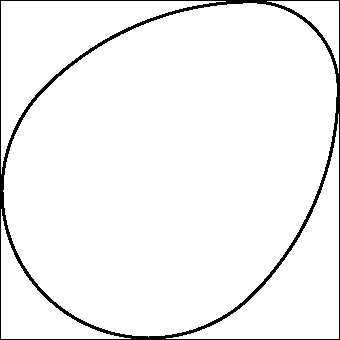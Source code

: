 import geometry;
size(6cm);
point A=(-1,1), B=(1,-1);
point M=(A+B)/2;

point P=rotate(90,M)*B;
arc A1=arccircle(A,B,45), A2=arccircle(B,A,-45,CW),
A3=arccircle(P,relpoint(A2,1),-90,CW),
A4=arccircle(M,A,180);
draw(A1^^A2^^A3^^A4, linewidth(bp));
shipout(bbox());
